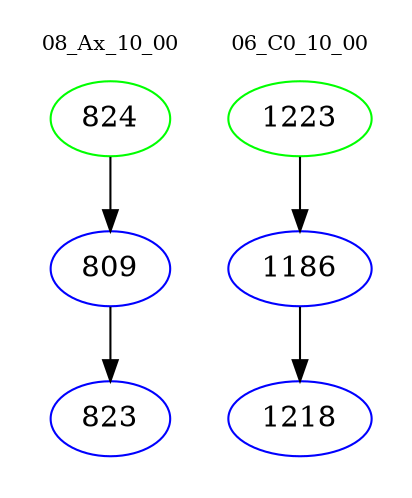 digraph{
subgraph cluster_0 {
color = white
label = "08_Ax_10_00";
fontsize=10;
T0_824 [label="824", color="green"]
T0_824 -> T0_809 [color="black"]
T0_809 [label="809", color="blue"]
T0_809 -> T0_823 [color="black"]
T0_823 [label="823", color="blue"]
}
subgraph cluster_1 {
color = white
label = "06_C0_10_00";
fontsize=10;
T1_1223 [label="1223", color="green"]
T1_1223 -> T1_1186 [color="black"]
T1_1186 [label="1186", color="blue"]
T1_1186 -> T1_1218 [color="black"]
T1_1218 [label="1218", color="blue"]
}
}
